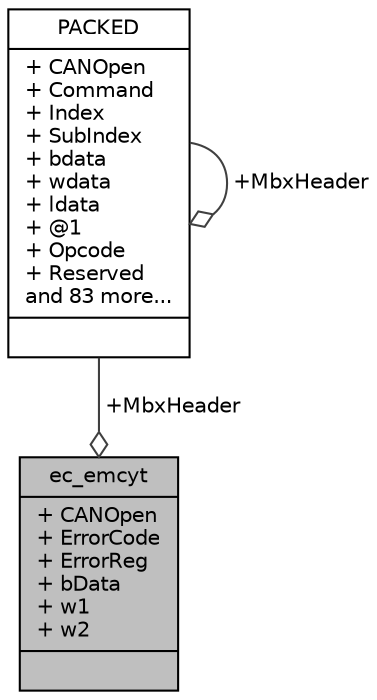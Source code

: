 digraph "ec_emcyt"
{
 // INTERACTIVE_SVG=YES
  edge [fontname="Helvetica",fontsize="10",labelfontname="Helvetica",labelfontsize="10"];
  node [fontname="Helvetica",fontsize="10",shape=record];
  Node1 [label="{ec_emcyt\n|+ CANOpen\l+ ErrorCode\l+ ErrorReg\l+ bData\l+ w1\l+ w2\l|}",height=0.2,width=0.4,color="black", fillcolor="grey75", style="filled" fontcolor="black"];
  Node2 -> Node1 [color="grey25",fontsize="10",style="solid",label=" +MbxHeader" ,arrowhead="odiamond",fontname="Helvetica"];
  Node2 [label="{PACKED\n|+ CANOpen\l+ Command\l+ Index\l+ SubIndex\l+ bdata\l+ wdata\l+ ldata\l+ @1\l+ Opcode\l+ Reserved\land 83 more...\l|}",height=0.2,width=0.4,color="black", fillcolor="white", style="filled",URL="$structPACKED.html"];
  Node2 -> Node2 [color="grey25",fontsize="10",style="solid",label=" +MbxHeader" ,arrowhead="odiamond",fontname="Helvetica"];
}
